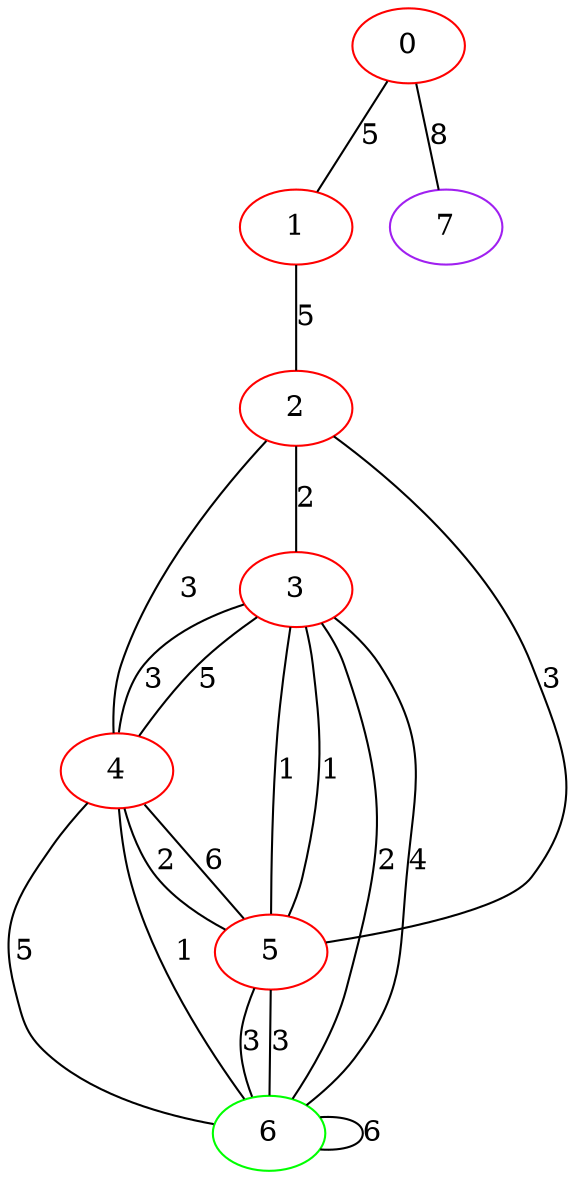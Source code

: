 graph "" {
0 [color=red, weight=1];
1 [color=red, weight=1];
2 [color=red, weight=1];
3 [color=red, weight=1];
4 [color=red, weight=1];
5 [color=red, weight=1];
6 [color=green, weight=2];
7 [color=purple, weight=4];
0 -- 1  [key=0, label=5];
0 -- 7  [key=0, label=8];
1 -- 2  [key=0, label=5];
2 -- 3  [key=0, label=2];
2 -- 4  [key=0, label=3];
2 -- 5  [key=0, label=3];
3 -- 4  [key=0, label=5];
3 -- 4  [key=1, label=3];
3 -- 5  [key=0, label=1];
3 -- 5  [key=1, label=1];
3 -- 6  [key=0, label=2];
3 -- 6  [key=1, label=4];
4 -- 5  [key=0, label=6];
4 -- 5  [key=1, label=2];
4 -- 6  [key=0, label=5];
4 -- 6  [key=1, label=1];
5 -- 6  [key=0, label=3];
5 -- 6  [key=1, label=3];
6 -- 6  [key=0, label=6];
}
